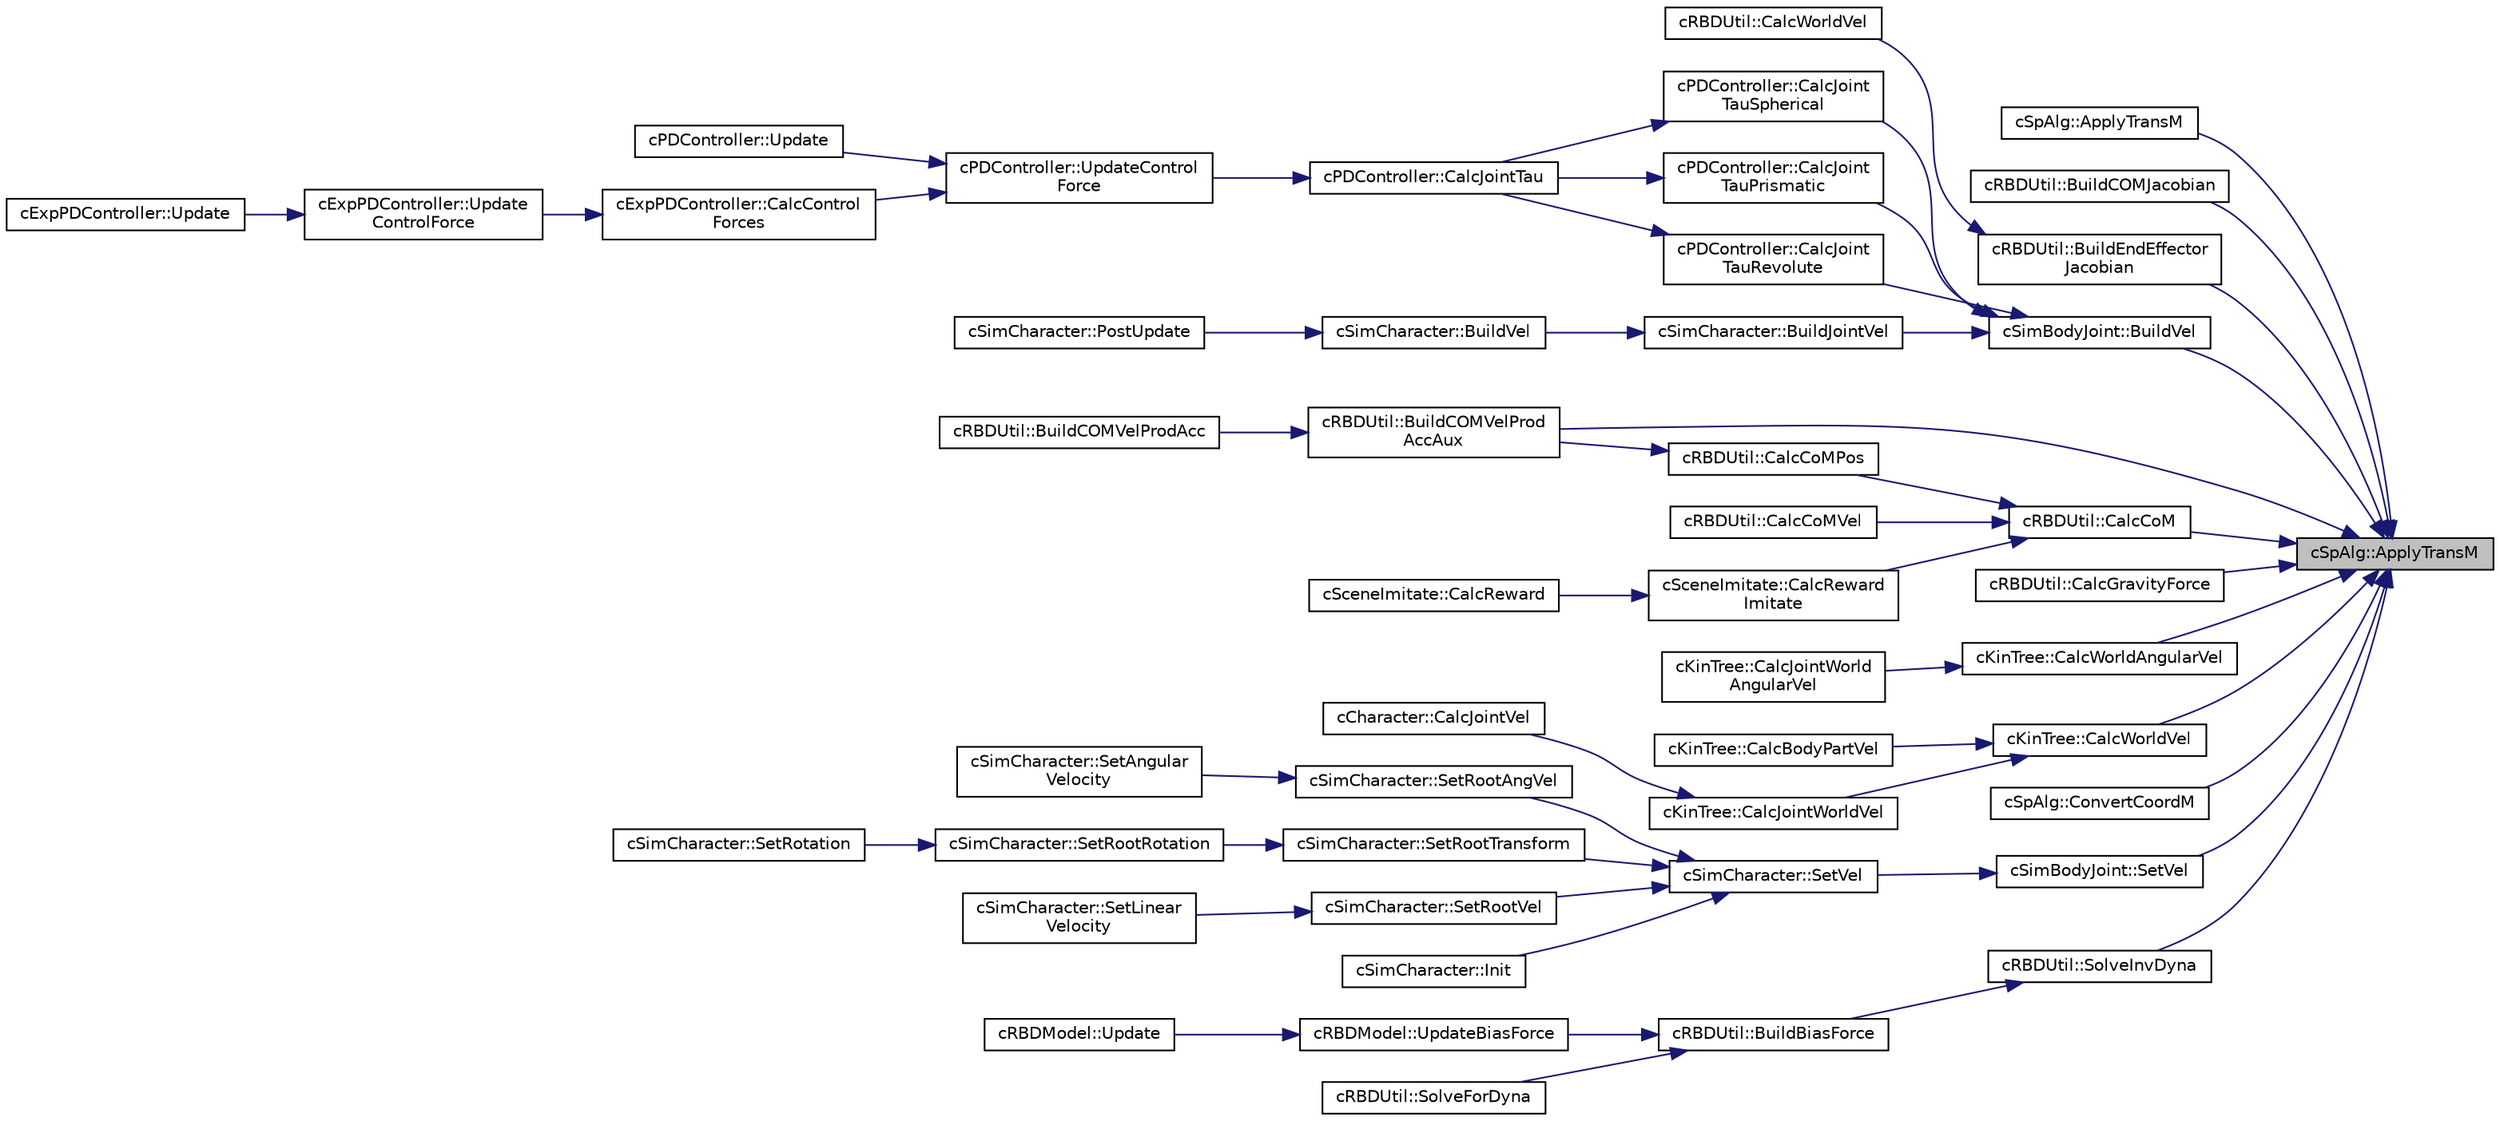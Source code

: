 digraph "cSpAlg::ApplyTransM"
{
 // LATEX_PDF_SIZE
  edge [fontname="Helvetica",fontsize="10",labelfontname="Helvetica",labelfontsize="10"];
  node [fontname="Helvetica",fontsize="10",shape=record];
  rankdir="RL";
  Node1 [label="cSpAlg::ApplyTransM",height=0.2,width=0.4,color="black", fillcolor="grey75", style="filled", fontcolor="black",tooltip=" "];
  Node1 -> Node2 [dir="back",color="midnightblue",fontsize="10",style="solid",fontname="Helvetica"];
  Node2 [label="cSpAlg::ApplyTransM",height=0.2,width=0.4,color="black", fillcolor="white", style="filled",URL="$classc_sp_alg.html#affb63b4c85b54caa9d8f2b424f9df6fe",tooltip=" "];
  Node1 -> Node3 [dir="back",color="midnightblue",fontsize="10",style="solid",fontname="Helvetica"];
  Node3 [label="cRBDUtil::BuildCOMJacobian",height=0.2,width=0.4,color="black", fillcolor="white", style="filled",URL="$classc_r_b_d_util.html#aa61c56d18c5adf92d09f1268f9a42767",tooltip=" "];
  Node1 -> Node4 [dir="back",color="midnightblue",fontsize="10",style="solid",fontname="Helvetica"];
  Node4 [label="cRBDUtil::BuildCOMVelProd\lAccAux",height=0.2,width=0.4,color="black", fillcolor="white", style="filled",URL="$classc_r_b_d_util.html#a76d4ee53a0b21ca24862713526f33578",tooltip=" "];
  Node4 -> Node5 [dir="back",color="midnightblue",fontsize="10",style="solid",fontname="Helvetica"];
  Node5 [label="cRBDUtil::BuildCOMVelProdAcc",height=0.2,width=0.4,color="black", fillcolor="white", style="filled",URL="$classc_r_b_d_util.html#a0f6b33195d055e1181e2257fda695af3",tooltip=" "];
  Node1 -> Node6 [dir="back",color="midnightblue",fontsize="10",style="solid",fontname="Helvetica"];
  Node6 [label="cRBDUtil::BuildEndEffector\lJacobian",height=0.2,width=0.4,color="black", fillcolor="white", style="filled",URL="$classc_r_b_d_util.html#a8395d038e6a1e16923a2382058dc449c",tooltip=" "];
  Node6 -> Node7 [dir="back",color="midnightblue",fontsize="10",style="solid",fontname="Helvetica"];
  Node7 [label="cRBDUtil::CalcWorldVel",height=0.2,width=0.4,color="black", fillcolor="white", style="filled",URL="$classc_r_b_d_util.html#adf0940116e43ef86264608f43869558a",tooltip=" "];
  Node1 -> Node8 [dir="back",color="midnightblue",fontsize="10",style="solid",fontname="Helvetica"];
  Node8 [label="cSimBodyJoint::BuildVel",height=0.2,width=0.4,color="black", fillcolor="white", style="filled",URL="$classc_sim_body_joint.html#adbbc382edb50eb274598e0180c8806f2",tooltip=" "];
  Node8 -> Node9 [dir="back",color="midnightblue",fontsize="10",style="solid",fontname="Helvetica"];
  Node9 [label="cSimCharacter::BuildJointVel",height=0.2,width=0.4,color="black", fillcolor="white", style="filled",URL="$classc_sim_character.html#a1ee1020bbe869275205b4952f8f95f07",tooltip=" "];
  Node9 -> Node10 [dir="back",color="midnightblue",fontsize="10",style="solid",fontname="Helvetica"];
  Node10 [label="cSimCharacter::BuildVel",height=0.2,width=0.4,color="black", fillcolor="white", style="filled",URL="$classc_sim_character.html#ab14a5d230226c677eeaff5d042bc0320",tooltip=" "];
  Node10 -> Node11 [dir="back",color="midnightblue",fontsize="10",style="solid",fontname="Helvetica"];
  Node11 [label="cSimCharacter::PostUpdate",height=0.2,width=0.4,color="black", fillcolor="white", style="filled",URL="$classc_sim_character.html#a8c66097eb42b23db0bd0a8f156cf7871",tooltip=" "];
  Node8 -> Node12 [dir="back",color="midnightblue",fontsize="10",style="solid",fontname="Helvetica"];
  Node12 [label="cPDController::CalcJoint\lTauPrismatic",height=0.2,width=0.4,color="black", fillcolor="white", style="filled",URL="$classc_p_d_controller.html#ab772d609979765d7f638829d24c9c25f",tooltip=" "];
  Node12 -> Node13 [dir="back",color="midnightblue",fontsize="10",style="solid",fontname="Helvetica"];
  Node13 [label="cPDController::CalcJointTau",height=0.2,width=0.4,color="black", fillcolor="white", style="filled",URL="$classc_p_d_controller.html#a61098c094ba822326b5b3e1f8815b45d",tooltip=" "];
  Node13 -> Node14 [dir="back",color="midnightblue",fontsize="10",style="solid",fontname="Helvetica"];
  Node14 [label="cPDController::UpdateControl\lForce",height=0.2,width=0.4,color="black", fillcolor="white", style="filled",URL="$classc_p_d_controller.html#a55bc39133f19f258f9765c6619838f92",tooltip=" "];
  Node14 -> Node15 [dir="back",color="midnightblue",fontsize="10",style="solid",fontname="Helvetica"];
  Node15 [label="cExpPDController::CalcControl\lForces",height=0.2,width=0.4,color="black", fillcolor="white", style="filled",URL="$classc_exp_p_d_controller.html#ab89c0bc19d88877c69b48c32a2afe9e2",tooltip=" "];
  Node15 -> Node16 [dir="back",color="midnightblue",fontsize="10",style="solid",fontname="Helvetica"];
  Node16 [label="cExpPDController::Update\lControlForce",height=0.2,width=0.4,color="black", fillcolor="white", style="filled",URL="$classc_exp_p_d_controller.html#a6b4a1188fd67fed8f631f6ce415c4736",tooltip=" "];
  Node16 -> Node17 [dir="back",color="midnightblue",fontsize="10",style="solid",fontname="Helvetica"];
  Node17 [label="cExpPDController::Update",height=0.2,width=0.4,color="black", fillcolor="white", style="filled",URL="$classc_exp_p_d_controller.html#a82436261295d0a3082a276bfbc2e7ff8",tooltip=" "];
  Node14 -> Node18 [dir="back",color="midnightblue",fontsize="10",style="solid",fontname="Helvetica"];
  Node18 [label="cPDController::Update",height=0.2,width=0.4,color="black", fillcolor="white", style="filled",URL="$classc_p_d_controller.html#a21691ce60be812e16d73e13a909b5698",tooltip=" "];
  Node8 -> Node19 [dir="back",color="midnightblue",fontsize="10",style="solid",fontname="Helvetica"];
  Node19 [label="cPDController::CalcJoint\lTauRevolute",height=0.2,width=0.4,color="black", fillcolor="white", style="filled",URL="$classc_p_d_controller.html#a319ce63bb811cb82b571138a090d2bf5",tooltip=" "];
  Node19 -> Node13 [dir="back",color="midnightblue",fontsize="10",style="solid",fontname="Helvetica"];
  Node8 -> Node20 [dir="back",color="midnightblue",fontsize="10",style="solid",fontname="Helvetica"];
  Node20 [label="cPDController::CalcJoint\lTauSpherical",height=0.2,width=0.4,color="black", fillcolor="white", style="filled",URL="$classc_p_d_controller.html#a6db5c1ae59f16bf20dd98c2d86772d38",tooltip=" "];
  Node20 -> Node13 [dir="back",color="midnightblue",fontsize="10",style="solid",fontname="Helvetica"];
  Node1 -> Node21 [dir="back",color="midnightblue",fontsize="10",style="solid",fontname="Helvetica"];
  Node21 [label="cRBDUtil::CalcCoM",height=0.2,width=0.4,color="black", fillcolor="white", style="filled",URL="$classc_r_b_d_util.html#ac7d1edbf35b9b6ce29fc5f176a5d8e06",tooltip=" "];
  Node21 -> Node22 [dir="back",color="midnightblue",fontsize="10",style="solid",fontname="Helvetica"];
  Node22 [label="cRBDUtil::CalcCoMPos",height=0.2,width=0.4,color="black", fillcolor="white", style="filled",URL="$classc_r_b_d_util.html#ad19cd3d5aa444f88000feaeb09ea9901",tooltip=" "];
  Node22 -> Node4 [dir="back",color="midnightblue",fontsize="10",style="solid",fontname="Helvetica"];
  Node21 -> Node23 [dir="back",color="midnightblue",fontsize="10",style="solid",fontname="Helvetica"];
  Node23 [label="cRBDUtil::CalcCoMVel",height=0.2,width=0.4,color="black", fillcolor="white", style="filled",URL="$classc_r_b_d_util.html#a385bf56c61b5e0835b4c5e217ef28e4d",tooltip=" "];
  Node21 -> Node24 [dir="back",color="midnightblue",fontsize="10",style="solid",fontname="Helvetica"];
  Node24 [label="cSceneImitate::CalcReward\lImitate",height=0.2,width=0.4,color="black", fillcolor="white", style="filled",URL="$classc_scene_imitate.html#a5fa3ac5de8bbde3998e4943fcf8ab18b",tooltip=" "];
  Node24 -> Node25 [dir="back",color="midnightblue",fontsize="10",style="solid",fontname="Helvetica"];
  Node25 [label="cSceneImitate::CalcReward",height=0.2,width=0.4,color="black", fillcolor="white", style="filled",URL="$classc_scene_imitate.html#aed775e0aa0df893f1df6b35cda0cbeab",tooltip=" "];
  Node1 -> Node26 [dir="back",color="midnightblue",fontsize="10",style="solid",fontname="Helvetica"];
  Node26 [label="cRBDUtil::CalcGravityForce",height=0.2,width=0.4,color="black", fillcolor="white", style="filled",URL="$classc_r_b_d_util.html#a59297449dc8fbadb3cb6db06c2c6deb3",tooltip=" "];
  Node1 -> Node27 [dir="back",color="midnightblue",fontsize="10",style="solid",fontname="Helvetica"];
  Node27 [label="cKinTree::CalcWorldAngularVel",height=0.2,width=0.4,color="black", fillcolor="white", style="filled",URL="$classc_kin_tree.html#a0d57bcd16ba4bc6345e2b248a4a8d414",tooltip=" "];
  Node27 -> Node28 [dir="back",color="midnightblue",fontsize="10",style="solid",fontname="Helvetica"];
  Node28 [label="cKinTree::CalcJointWorld\lAngularVel",height=0.2,width=0.4,color="black", fillcolor="white", style="filled",URL="$classc_kin_tree.html#a55a56e20423c0d2db3d0ec1210b6c659",tooltip=" "];
  Node1 -> Node29 [dir="back",color="midnightblue",fontsize="10",style="solid",fontname="Helvetica"];
  Node29 [label="cKinTree::CalcWorldVel",height=0.2,width=0.4,color="black", fillcolor="white", style="filled",URL="$classc_kin_tree.html#adbbd8249ec14c0af4bd08660f953d0a6",tooltip=" "];
  Node29 -> Node30 [dir="back",color="midnightblue",fontsize="10",style="solid",fontname="Helvetica"];
  Node30 [label="cKinTree::CalcBodyPartVel",height=0.2,width=0.4,color="black", fillcolor="white", style="filled",URL="$classc_kin_tree.html#a44dbaf206ff4e66fbd37cff19ee7ff76",tooltip=" "];
  Node29 -> Node31 [dir="back",color="midnightblue",fontsize="10",style="solid",fontname="Helvetica"];
  Node31 [label="cKinTree::CalcJointWorldVel",height=0.2,width=0.4,color="black", fillcolor="white", style="filled",URL="$classc_kin_tree.html#ab000cac40a223177c1547de695185557",tooltip=" "];
  Node31 -> Node32 [dir="back",color="midnightblue",fontsize="10",style="solid",fontname="Helvetica"];
  Node32 [label="cCharacter::CalcJointVel",height=0.2,width=0.4,color="black", fillcolor="white", style="filled",URL="$classc_character.html#a4cf1475cdd68b2d22817c0e493a99997",tooltip=" "];
  Node1 -> Node33 [dir="back",color="midnightblue",fontsize="10",style="solid",fontname="Helvetica"];
  Node33 [label="cSpAlg::ConvertCoordM",height=0.2,width=0.4,color="black", fillcolor="white", style="filled",URL="$classc_sp_alg.html#adfcd914ba7b599fc6e85759d902093f9",tooltip=" "];
  Node1 -> Node34 [dir="back",color="midnightblue",fontsize="10",style="solid",fontname="Helvetica"];
  Node34 [label="cSimBodyJoint::SetVel",height=0.2,width=0.4,color="black", fillcolor="white", style="filled",URL="$classc_sim_body_joint.html#a2f85e1505798b43d7406a75b93efd38c",tooltip=" "];
  Node34 -> Node35 [dir="back",color="midnightblue",fontsize="10",style="solid",fontname="Helvetica"];
  Node35 [label="cSimCharacter::SetVel",height=0.2,width=0.4,color="black", fillcolor="white", style="filled",URL="$classc_sim_character.html#aa542e4d6411dd1e9499cf52ae19a28a5",tooltip=" "];
  Node35 -> Node36 [dir="back",color="midnightblue",fontsize="10",style="solid",fontname="Helvetica"];
  Node36 [label="cSimCharacter::Init",height=0.2,width=0.4,color="black", fillcolor="white", style="filled",URL="$classc_sim_character.html#a268ec8e85dcc271e9bb20a8e0c44c124",tooltip=" "];
  Node35 -> Node37 [dir="back",color="midnightblue",fontsize="10",style="solid",fontname="Helvetica"];
  Node37 [label="cSimCharacter::SetRootAngVel",height=0.2,width=0.4,color="black", fillcolor="white", style="filled",URL="$classc_sim_character.html#a5ade3fe681187af471aef8e4d1dbe7db",tooltip=" "];
  Node37 -> Node38 [dir="back",color="midnightblue",fontsize="10",style="solid",fontname="Helvetica"];
  Node38 [label="cSimCharacter::SetAngular\lVelocity",height=0.2,width=0.4,color="black", fillcolor="white", style="filled",URL="$classc_sim_character.html#a2ae1e26b6566e6b403208b5c150fcae0",tooltip=" "];
  Node35 -> Node39 [dir="back",color="midnightblue",fontsize="10",style="solid",fontname="Helvetica"];
  Node39 [label="cSimCharacter::SetRootTransform",height=0.2,width=0.4,color="black", fillcolor="white", style="filled",URL="$classc_sim_character.html#a615ae95d65aaf5991be40b41a2f3a89d",tooltip=" "];
  Node39 -> Node40 [dir="back",color="midnightblue",fontsize="10",style="solid",fontname="Helvetica"];
  Node40 [label="cSimCharacter::SetRootRotation",height=0.2,width=0.4,color="black", fillcolor="white", style="filled",URL="$classc_sim_character.html#a1a3707aa881b23e81ef49b86e04c9c76",tooltip=" "];
  Node40 -> Node41 [dir="back",color="midnightblue",fontsize="10",style="solid",fontname="Helvetica"];
  Node41 [label="cSimCharacter::SetRotation",height=0.2,width=0.4,color="black", fillcolor="white", style="filled",URL="$classc_sim_character.html#aa7df1c97b10f864b3a4d4c0e8ef767de",tooltip=" "];
  Node35 -> Node42 [dir="back",color="midnightblue",fontsize="10",style="solid",fontname="Helvetica"];
  Node42 [label="cSimCharacter::SetRootVel",height=0.2,width=0.4,color="black", fillcolor="white", style="filled",URL="$classc_sim_character.html#a48c47358531012c5b93665227a2f8ca3",tooltip=" "];
  Node42 -> Node43 [dir="back",color="midnightblue",fontsize="10",style="solid",fontname="Helvetica"];
  Node43 [label="cSimCharacter::SetLinear\lVelocity",height=0.2,width=0.4,color="black", fillcolor="white", style="filled",URL="$classc_sim_character.html#ad76b82c23f3f58104f245e97d8109bd2",tooltip=" "];
  Node1 -> Node44 [dir="back",color="midnightblue",fontsize="10",style="solid",fontname="Helvetica"];
  Node44 [label="cRBDUtil::SolveInvDyna",height=0.2,width=0.4,color="black", fillcolor="white", style="filled",URL="$classc_r_b_d_util.html#ae2dc89644721027f09ba58f9c38b0b5c",tooltip=" "];
  Node44 -> Node45 [dir="back",color="midnightblue",fontsize="10",style="solid",fontname="Helvetica"];
  Node45 [label="cRBDUtil::BuildBiasForce",height=0.2,width=0.4,color="black", fillcolor="white", style="filled",URL="$classc_r_b_d_util.html#a5ea3c5b2030a24e2228d161f8d5edc5d",tooltip=" "];
  Node45 -> Node46 [dir="back",color="midnightblue",fontsize="10",style="solid",fontname="Helvetica"];
  Node46 [label="cRBDUtil::SolveForDyna",height=0.2,width=0.4,color="black", fillcolor="white", style="filled",URL="$classc_r_b_d_util.html#a9d60722264a4925e572c6883e5fd7ccd",tooltip=" "];
  Node45 -> Node47 [dir="back",color="midnightblue",fontsize="10",style="solid",fontname="Helvetica"];
  Node47 [label="cRBDModel::UpdateBiasForce",height=0.2,width=0.4,color="black", fillcolor="white", style="filled",URL="$classc_r_b_d_model.html#a468edbed5890205333955e0a582c0b7f",tooltip=" "];
  Node47 -> Node48 [dir="back",color="midnightblue",fontsize="10",style="solid",fontname="Helvetica"];
  Node48 [label="cRBDModel::Update",height=0.2,width=0.4,color="black", fillcolor="white", style="filled",URL="$classc_r_b_d_model.html#af4791a1c8722f4d66c8c54aee0cf0b78",tooltip=" "];
}
